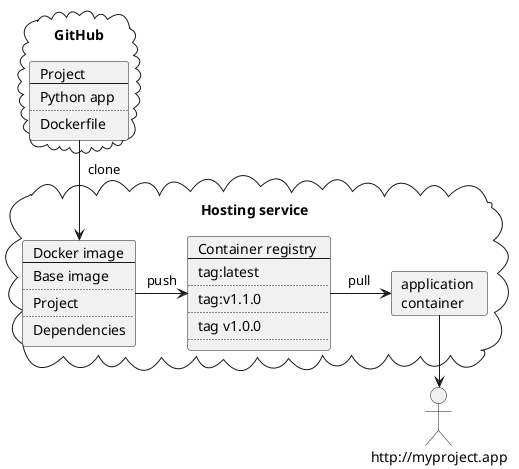 @startuml
!pragma layout smetana

cloud "GitHub\n" {
card project [
    Project 
    ----
    Python app 
    ....
    Dockerfile
]

}


' thing
together {
cloud "Hosting service\n" {

    card image [
    Docker image
    ----
    Base image
    ....
    Project
    ....
    Dependencies
 ]

 card registry [
    Container registry 
    ----
    tag:latest
    ....
    tag:v1.1.0
    ....
    tag v1.0.0
    ....
]

    card container[
        application 
        container
    ]
}
actor "http://myproject.app" as a 
}

project --> image : "  clone  "
image -r-> registry : push
registry -> container  : "  pull   "
container --> a
@enduml